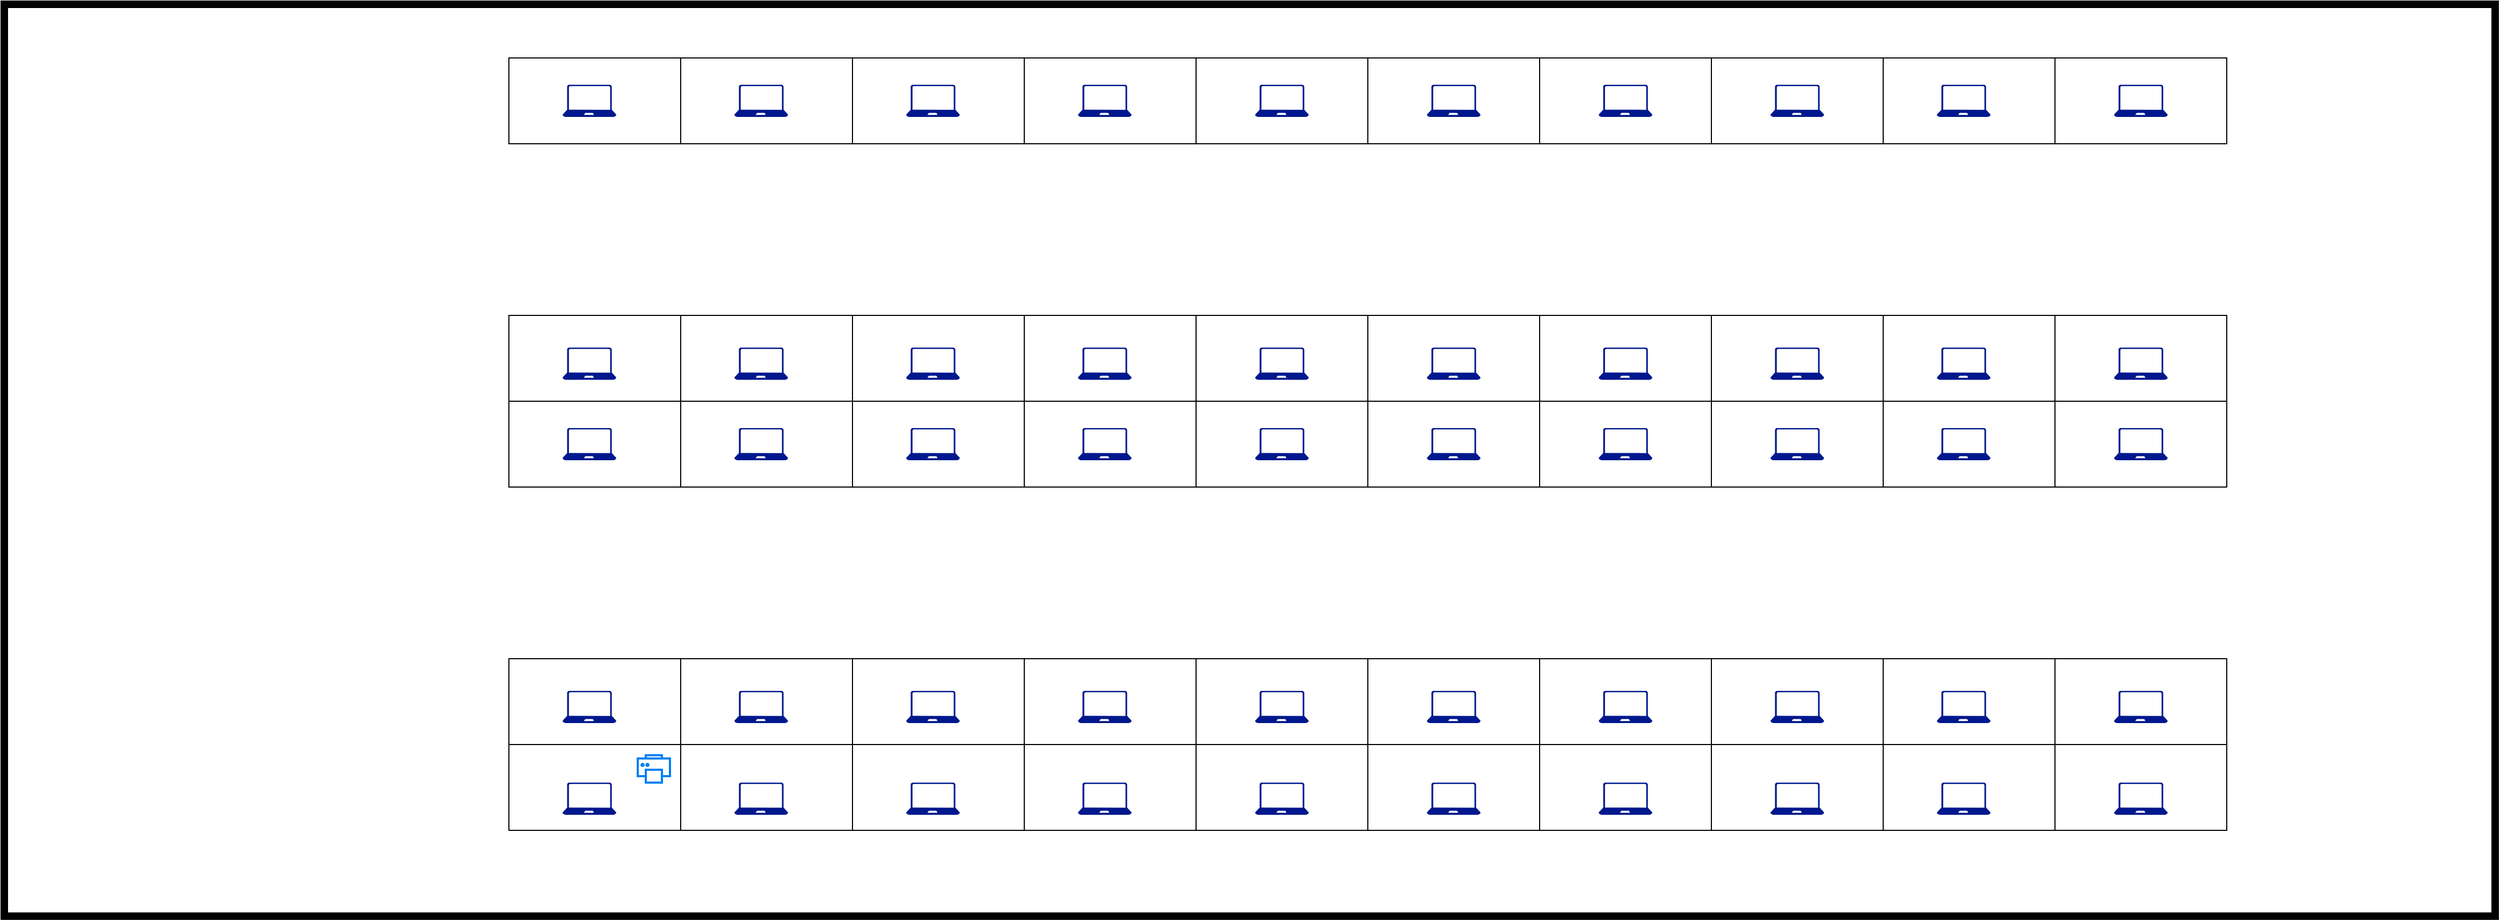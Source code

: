 <mxfile version="27.1.6">
  <diagram name="Page-1" id="38b20595-45e3-9b7f-d5ca-b57f44c5b66d">
    <mxGraphModel dx="1652" dy="1070" grid="1" gridSize="10" guides="1" tooltips="1" connect="1" arrows="1" fold="1" page="1" pageScale="1" pageWidth="1100" pageHeight="850" background="none" math="0" shadow="0">
      <root>
        <mxCell id="0" />
        <mxCell id="1" parent="0" />
        <mxCell id="T482StG7bbjqb7tH5dsQ-1" value="" style="rounded=0;whiteSpace=wrap;html=1;fillColor=none;strokeWidth=7;" vertex="1" parent="1">
          <mxGeometry x="330" y="430" width="2320" height="850" as="geometry" />
        </mxCell>
        <mxCell id="T482StG7bbjqb7tH5dsQ-2" value="" style="rounded=0;whiteSpace=wrap;html=1;" vertex="1" parent="1">
          <mxGeometry x="800" y="1120" width="160" height="80" as="geometry" />
        </mxCell>
        <mxCell id="T482StG7bbjqb7tH5dsQ-3" value="" style="rounded=0;whiteSpace=wrap;html=1;" vertex="1" parent="1">
          <mxGeometry x="960" y="1120" width="160" height="80" as="geometry" />
        </mxCell>
        <mxCell id="T482StG7bbjqb7tH5dsQ-4" value="" style="rounded=0;whiteSpace=wrap;html=1;" vertex="1" parent="1">
          <mxGeometry x="1120" y="1120" width="160" height="80" as="geometry" />
        </mxCell>
        <mxCell id="T482StG7bbjqb7tH5dsQ-5" value="" style="rounded=0;whiteSpace=wrap;html=1;" vertex="1" parent="1">
          <mxGeometry x="1280" y="1120" width="160" height="80" as="geometry" />
        </mxCell>
        <mxCell id="T482StG7bbjqb7tH5dsQ-6" value="" style="rounded=0;whiteSpace=wrap;html=1;" vertex="1" parent="1">
          <mxGeometry x="1440" y="1120" width="160" height="80" as="geometry" />
        </mxCell>
        <mxCell id="T482StG7bbjqb7tH5dsQ-7" value="" style="rounded=0;whiteSpace=wrap;html=1;" vertex="1" parent="1">
          <mxGeometry x="1600" y="1120" width="160" height="80" as="geometry" />
        </mxCell>
        <mxCell id="T482StG7bbjqb7tH5dsQ-8" value="" style="rounded=0;whiteSpace=wrap;html=1;" vertex="1" parent="1">
          <mxGeometry x="1760" y="1120" width="160" height="80" as="geometry" />
        </mxCell>
        <mxCell id="T482StG7bbjqb7tH5dsQ-9" value="" style="rounded=0;whiteSpace=wrap;html=1;" vertex="1" parent="1">
          <mxGeometry x="1920" y="1120" width="160" height="80" as="geometry" />
        </mxCell>
        <mxCell id="T482StG7bbjqb7tH5dsQ-10" value="" style="rounded=0;whiteSpace=wrap;html=1;" vertex="1" parent="1">
          <mxGeometry x="2080" y="1120" width="160" height="80" as="geometry" />
        </mxCell>
        <mxCell id="T482StG7bbjqb7tH5dsQ-11" value="" style="rounded=0;whiteSpace=wrap;html=1;" vertex="1" parent="1">
          <mxGeometry x="2240" y="1120" width="160" height="80" as="geometry" />
        </mxCell>
        <mxCell id="T482StG7bbjqb7tH5dsQ-12" value="" style="rounded=0;whiteSpace=wrap;html=1;" vertex="1" parent="1">
          <mxGeometry x="800" y="1040" width="160" height="80" as="geometry" />
        </mxCell>
        <mxCell id="T482StG7bbjqb7tH5dsQ-13" value="" style="rounded=0;whiteSpace=wrap;html=1;" vertex="1" parent="1">
          <mxGeometry x="960" y="1040" width="160" height="80" as="geometry" />
        </mxCell>
        <mxCell id="T482StG7bbjqb7tH5dsQ-14" value="" style="rounded=0;whiteSpace=wrap;html=1;" vertex="1" parent="1">
          <mxGeometry x="1120" y="1040" width="160" height="80" as="geometry" />
        </mxCell>
        <mxCell id="T482StG7bbjqb7tH5dsQ-15" value="" style="rounded=0;whiteSpace=wrap;html=1;" vertex="1" parent="1">
          <mxGeometry x="1280" y="1040" width="160" height="80" as="geometry" />
        </mxCell>
        <mxCell id="T482StG7bbjqb7tH5dsQ-16" value="" style="rounded=0;whiteSpace=wrap;html=1;" vertex="1" parent="1">
          <mxGeometry x="1440" y="1040" width="160" height="80" as="geometry" />
        </mxCell>
        <mxCell id="T482StG7bbjqb7tH5dsQ-17" value="" style="rounded=0;whiteSpace=wrap;html=1;" vertex="1" parent="1">
          <mxGeometry x="1600" y="1040" width="160" height="80" as="geometry" />
        </mxCell>
        <mxCell id="T482StG7bbjqb7tH5dsQ-18" value="" style="rounded=0;whiteSpace=wrap;html=1;" vertex="1" parent="1">
          <mxGeometry x="1760" y="1040" width="160" height="80" as="geometry" />
        </mxCell>
        <mxCell id="T482StG7bbjqb7tH5dsQ-19" value="" style="rounded=0;whiteSpace=wrap;html=1;" vertex="1" parent="1">
          <mxGeometry x="1920" y="1040" width="160" height="80" as="geometry" />
        </mxCell>
        <mxCell id="T482StG7bbjqb7tH5dsQ-20" value="" style="rounded=0;whiteSpace=wrap;html=1;" vertex="1" parent="1">
          <mxGeometry x="2080" y="1040" width="160" height="80" as="geometry" />
        </mxCell>
        <mxCell id="T482StG7bbjqb7tH5dsQ-21" value="" style="rounded=0;whiteSpace=wrap;html=1;" vertex="1" parent="1">
          <mxGeometry x="2240" y="1040" width="160" height="80" as="geometry" />
        </mxCell>
        <mxCell id="T482StG7bbjqb7tH5dsQ-22" value="" style="rounded=0;whiteSpace=wrap;html=1;" vertex="1" parent="1">
          <mxGeometry x="800" y="800" width="160" height="80" as="geometry" />
        </mxCell>
        <mxCell id="T482StG7bbjqb7tH5dsQ-23" value="" style="rounded=0;whiteSpace=wrap;html=1;" vertex="1" parent="1">
          <mxGeometry x="960" y="800" width="160" height="80" as="geometry" />
        </mxCell>
        <mxCell id="T482StG7bbjqb7tH5dsQ-24" value="" style="rounded=0;whiteSpace=wrap;html=1;" vertex="1" parent="1">
          <mxGeometry x="1120" y="800" width="160" height="80" as="geometry" />
        </mxCell>
        <mxCell id="T482StG7bbjqb7tH5dsQ-25" value="" style="rounded=0;whiteSpace=wrap;html=1;" vertex="1" parent="1">
          <mxGeometry x="1280" y="800" width="160" height="80" as="geometry" />
        </mxCell>
        <mxCell id="T482StG7bbjqb7tH5dsQ-26" value="" style="rounded=0;whiteSpace=wrap;html=1;" vertex="1" parent="1">
          <mxGeometry x="1440" y="800" width="160" height="80" as="geometry" />
        </mxCell>
        <mxCell id="T482StG7bbjqb7tH5dsQ-27" value="" style="rounded=0;whiteSpace=wrap;html=1;" vertex="1" parent="1">
          <mxGeometry x="1600" y="800" width="160" height="80" as="geometry" />
        </mxCell>
        <mxCell id="T482StG7bbjqb7tH5dsQ-28" value="" style="rounded=0;whiteSpace=wrap;html=1;" vertex="1" parent="1">
          <mxGeometry x="1760" y="800" width="160" height="80" as="geometry" />
        </mxCell>
        <mxCell id="T482StG7bbjqb7tH5dsQ-29" value="" style="rounded=0;whiteSpace=wrap;html=1;" vertex="1" parent="1">
          <mxGeometry x="1920" y="800" width="160" height="80" as="geometry" />
        </mxCell>
        <mxCell id="T482StG7bbjqb7tH5dsQ-30" value="" style="rounded=0;whiteSpace=wrap;html=1;" vertex="1" parent="1">
          <mxGeometry x="2080" y="800" width="160" height="80" as="geometry" />
        </mxCell>
        <mxCell id="T482StG7bbjqb7tH5dsQ-31" value="" style="rounded=0;whiteSpace=wrap;html=1;" vertex="1" parent="1">
          <mxGeometry x="2240" y="800" width="160" height="80" as="geometry" />
        </mxCell>
        <mxCell id="T482StG7bbjqb7tH5dsQ-32" value="" style="rounded=0;whiteSpace=wrap;html=1;" vertex="1" parent="1">
          <mxGeometry x="800" y="720" width="160" height="80" as="geometry" />
        </mxCell>
        <mxCell id="T482StG7bbjqb7tH5dsQ-33" value="" style="rounded=0;whiteSpace=wrap;html=1;" vertex="1" parent="1">
          <mxGeometry x="960" y="720" width="160" height="80" as="geometry" />
        </mxCell>
        <mxCell id="T482StG7bbjqb7tH5dsQ-34" value="" style="rounded=0;whiteSpace=wrap;html=1;" vertex="1" parent="1">
          <mxGeometry x="1120" y="720" width="160" height="80" as="geometry" />
        </mxCell>
        <mxCell id="T482StG7bbjqb7tH5dsQ-35" value="" style="rounded=0;whiteSpace=wrap;html=1;" vertex="1" parent="1">
          <mxGeometry x="1280" y="720" width="160" height="80" as="geometry" />
        </mxCell>
        <mxCell id="T482StG7bbjqb7tH5dsQ-36" value="" style="rounded=0;whiteSpace=wrap;html=1;" vertex="1" parent="1">
          <mxGeometry x="1440" y="720" width="160" height="80" as="geometry" />
        </mxCell>
        <mxCell id="T482StG7bbjqb7tH5dsQ-37" value="" style="rounded=0;whiteSpace=wrap;html=1;" vertex="1" parent="1">
          <mxGeometry x="1600" y="720" width="160" height="80" as="geometry" />
        </mxCell>
        <mxCell id="T482StG7bbjqb7tH5dsQ-38" value="" style="rounded=0;whiteSpace=wrap;html=1;" vertex="1" parent="1">
          <mxGeometry x="1760" y="720" width="160" height="80" as="geometry" />
        </mxCell>
        <mxCell id="T482StG7bbjqb7tH5dsQ-39" value="" style="rounded=0;whiteSpace=wrap;html=1;" vertex="1" parent="1">
          <mxGeometry x="1920" y="720" width="160" height="80" as="geometry" />
        </mxCell>
        <mxCell id="T482StG7bbjqb7tH5dsQ-40" value="" style="rounded=0;whiteSpace=wrap;html=1;" vertex="1" parent="1">
          <mxGeometry x="2080" y="720" width="160" height="80" as="geometry" />
        </mxCell>
        <mxCell id="T482StG7bbjqb7tH5dsQ-41" value="" style="rounded=0;whiteSpace=wrap;html=1;" vertex="1" parent="1">
          <mxGeometry x="2240" y="720" width="160" height="80" as="geometry" />
        </mxCell>
        <mxCell id="T482StG7bbjqb7tH5dsQ-42" value="" style="rounded=0;whiteSpace=wrap;html=1;" vertex="1" parent="1">
          <mxGeometry x="800" y="480" width="160" height="80" as="geometry" />
        </mxCell>
        <mxCell id="T482StG7bbjqb7tH5dsQ-43" value="" style="rounded=0;whiteSpace=wrap;html=1;" vertex="1" parent="1">
          <mxGeometry x="960" y="480" width="160" height="80" as="geometry" />
        </mxCell>
        <mxCell id="T482StG7bbjqb7tH5dsQ-44" value="" style="rounded=0;whiteSpace=wrap;html=1;" vertex="1" parent="1">
          <mxGeometry x="1120" y="480" width="160" height="80" as="geometry" />
        </mxCell>
        <mxCell id="T482StG7bbjqb7tH5dsQ-45" value="" style="rounded=0;whiteSpace=wrap;html=1;" vertex="1" parent="1">
          <mxGeometry x="1280" y="480" width="160" height="80" as="geometry" />
        </mxCell>
        <mxCell id="T482StG7bbjqb7tH5dsQ-46" value="" style="rounded=0;whiteSpace=wrap;html=1;" vertex="1" parent="1">
          <mxGeometry x="1440" y="480" width="160" height="80" as="geometry" />
        </mxCell>
        <mxCell id="T482StG7bbjqb7tH5dsQ-47" value="" style="rounded=0;whiteSpace=wrap;html=1;" vertex="1" parent="1">
          <mxGeometry x="1600" y="480" width="160" height="80" as="geometry" />
        </mxCell>
        <mxCell id="T482StG7bbjqb7tH5dsQ-48" value="" style="rounded=0;whiteSpace=wrap;html=1;" vertex="1" parent="1">
          <mxGeometry x="1760" y="480" width="160" height="80" as="geometry" />
        </mxCell>
        <mxCell id="T482StG7bbjqb7tH5dsQ-49" value="" style="rounded=0;whiteSpace=wrap;html=1;" vertex="1" parent="1">
          <mxGeometry x="1920" y="480" width="160" height="80" as="geometry" />
        </mxCell>
        <mxCell id="T482StG7bbjqb7tH5dsQ-50" value="" style="rounded=0;whiteSpace=wrap;html=1;" vertex="1" parent="1">
          <mxGeometry x="2080" y="480" width="160" height="80" as="geometry" />
        </mxCell>
        <mxCell id="T482StG7bbjqb7tH5dsQ-51" value="" style="rounded=0;whiteSpace=wrap;html=1;" vertex="1" parent="1">
          <mxGeometry x="2240" y="480" width="160" height="80" as="geometry" />
        </mxCell>
        <mxCell id="T482StG7bbjqb7tH5dsQ-52" value="" style="html=1;verticalLabelPosition=bottom;align=center;labelBackgroundColor=#ffffff;verticalAlign=top;strokeWidth=2;strokeColor=#0080F0;shadow=0;dashed=0;shape=mxgraph.ios7.icons.printer;" vertex="1" parent="1">
          <mxGeometry x="920" y="1130" width="30" height="25.5" as="geometry" />
        </mxCell>
        <mxCell id="T482StG7bbjqb7tH5dsQ-53" value="" style="sketch=0;aspect=fixed;pointerEvents=1;shadow=0;dashed=0;html=1;strokeColor=none;labelPosition=center;verticalLabelPosition=bottom;verticalAlign=top;align=center;fillColor=#00188D;shape=mxgraph.azure.laptop" vertex="1" parent="1">
          <mxGeometry x="850" y="1155.5" width="50" height="30" as="geometry" />
        </mxCell>
        <mxCell id="T482StG7bbjqb7tH5dsQ-54" value="" style="sketch=0;aspect=fixed;pointerEvents=1;shadow=0;dashed=0;html=1;strokeColor=none;labelPosition=center;verticalLabelPosition=bottom;verticalAlign=top;align=center;fillColor=#00188D;shape=mxgraph.azure.laptop" vertex="1" parent="1">
          <mxGeometry x="1010" y="1155.5" width="50" height="30" as="geometry" />
        </mxCell>
        <mxCell id="T482StG7bbjqb7tH5dsQ-55" value="" style="sketch=0;aspect=fixed;pointerEvents=1;shadow=0;dashed=0;html=1;strokeColor=none;labelPosition=center;verticalLabelPosition=bottom;verticalAlign=top;align=center;fillColor=#00188D;shape=mxgraph.azure.laptop" vertex="1" parent="1">
          <mxGeometry x="1170" y="1155.5" width="50" height="30" as="geometry" />
        </mxCell>
        <mxCell id="T482StG7bbjqb7tH5dsQ-56" value="" style="sketch=0;aspect=fixed;pointerEvents=1;shadow=0;dashed=0;html=1;strokeColor=none;labelPosition=center;verticalLabelPosition=bottom;verticalAlign=top;align=center;fillColor=#00188D;shape=mxgraph.azure.laptop" vertex="1" parent="1">
          <mxGeometry x="1330" y="1155.5" width="50" height="30" as="geometry" />
        </mxCell>
        <mxCell id="T482StG7bbjqb7tH5dsQ-57" value="" style="sketch=0;aspect=fixed;pointerEvents=1;shadow=0;dashed=0;html=1;strokeColor=none;labelPosition=center;verticalLabelPosition=bottom;verticalAlign=top;align=center;fillColor=#00188D;shape=mxgraph.azure.laptop" vertex="1" parent="1">
          <mxGeometry x="1495" y="1155.5" width="50" height="30" as="geometry" />
        </mxCell>
        <mxCell id="T482StG7bbjqb7tH5dsQ-58" value="" style="sketch=0;aspect=fixed;pointerEvents=1;shadow=0;dashed=0;html=1;strokeColor=none;labelPosition=center;verticalLabelPosition=bottom;verticalAlign=top;align=center;fillColor=#00188D;shape=mxgraph.azure.laptop" vertex="1" parent="1">
          <mxGeometry x="1655" y="1155.5" width="50" height="30" as="geometry" />
        </mxCell>
        <mxCell id="T482StG7bbjqb7tH5dsQ-59" value="" style="sketch=0;aspect=fixed;pointerEvents=1;shadow=0;dashed=0;html=1;strokeColor=none;labelPosition=center;verticalLabelPosition=bottom;verticalAlign=top;align=center;fillColor=#00188D;shape=mxgraph.azure.laptop" vertex="1" parent="1">
          <mxGeometry x="1815" y="1155.5" width="50" height="30" as="geometry" />
        </mxCell>
        <mxCell id="T482StG7bbjqb7tH5dsQ-60" value="" style="sketch=0;aspect=fixed;pointerEvents=1;shadow=0;dashed=0;html=1;strokeColor=none;labelPosition=center;verticalLabelPosition=bottom;verticalAlign=top;align=center;fillColor=#00188D;shape=mxgraph.azure.laptop" vertex="1" parent="1">
          <mxGeometry x="1975" y="1155.5" width="50" height="30" as="geometry" />
        </mxCell>
        <mxCell id="T482StG7bbjqb7tH5dsQ-61" value="" style="sketch=0;aspect=fixed;pointerEvents=1;shadow=0;dashed=0;html=1;strokeColor=none;labelPosition=center;verticalLabelPosition=bottom;verticalAlign=top;align=center;fillColor=#00188D;shape=mxgraph.azure.laptop" vertex="1" parent="1">
          <mxGeometry x="2130" y="1155.5" width="50" height="30" as="geometry" />
        </mxCell>
        <mxCell id="T482StG7bbjqb7tH5dsQ-62" value="" style="sketch=0;aspect=fixed;pointerEvents=1;shadow=0;dashed=0;html=1;strokeColor=none;labelPosition=center;verticalLabelPosition=bottom;verticalAlign=top;align=center;fillColor=#00188D;shape=mxgraph.azure.laptop" vertex="1" parent="1">
          <mxGeometry x="2295" y="1155.5" width="50" height="30" as="geometry" />
        </mxCell>
        <mxCell id="T482StG7bbjqb7tH5dsQ-63" value="" style="sketch=0;aspect=fixed;pointerEvents=1;shadow=0;dashed=0;html=1;strokeColor=none;labelPosition=center;verticalLabelPosition=bottom;verticalAlign=top;align=center;fillColor=#00188D;shape=mxgraph.azure.laptop" vertex="1" parent="1">
          <mxGeometry x="850" y="1070" width="50" height="30" as="geometry" />
        </mxCell>
        <mxCell id="T482StG7bbjqb7tH5dsQ-64" value="" style="sketch=0;aspect=fixed;pointerEvents=1;shadow=0;dashed=0;html=1;strokeColor=none;labelPosition=center;verticalLabelPosition=bottom;verticalAlign=top;align=center;fillColor=#00188D;shape=mxgraph.azure.laptop" vertex="1" parent="1">
          <mxGeometry x="1010" y="1070" width="50" height="30" as="geometry" />
        </mxCell>
        <mxCell id="T482StG7bbjqb7tH5dsQ-65" value="" style="sketch=0;aspect=fixed;pointerEvents=1;shadow=0;dashed=0;html=1;strokeColor=none;labelPosition=center;verticalLabelPosition=bottom;verticalAlign=top;align=center;fillColor=#00188D;shape=mxgraph.azure.laptop" vertex="1" parent="1">
          <mxGeometry x="1170" y="1070" width="50" height="30" as="geometry" />
        </mxCell>
        <mxCell id="T482StG7bbjqb7tH5dsQ-66" value="" style="sketch=0;aspect=fixed;pointerEvents=1;shadow=0;dashed=0;html=1;strokeColor=none;labelPosition=center;verticalLabelPosition=bottom;verticalAlign=top;align=center;fillColor=#00188D;shape=mxgraph.azure.laptop" vertex="1" parent="1">
          <mxGeometry x="1330" y="1070" width="50" height="30" as="geometry" />
        </mxCell>
        <mxCell id="T482StG7bbjqb7tH5dsQ-67" value="" style="sketch=0;aspect=fixed;pointerEvents=1;shadow=0;dashed=0;html=1;strokeColor=none;labelPosition=center;verticalLabelPosition=bottom;verticalAlign=top;align=center;fillColor=#00188D;shape=mxgraph.azure.laptop" vertex="1" parent="1">
          <mxGeometry x="1495" y="1070" width="50" height="30" as="geometry" />
        </mxCell>
        <mxCell id="T482StG7bbjqb7tH5dsQ-68" value="" style="sketch=0;aspect=fixed;pointerEvents=1;shadow=0;dashed=0;html=1;strokeColor=none;labelPosition=center;verticalLabelPosition=bottom;verticalAlign=top;align=center;fillColor=#00188D;shape=mxgraph.azure.laptop" vertex="1" parent="1">
          <mxGeometry x="1655" y="1070" width="50" height="30" as="geometry" />
        </mxCell>
        <mxCell id="T482StG7bbjqb7tH5dsQ-69" value="" style="sketch=0;aspect=fixed;pointerEvents=1;shadow=0;dashed=0;html=1;strokeColor=none;labelPosition=center;verticalLabelPosition=bottom;verticalAlign=top;align=center;fillColor=#00188D;shape=mxgraph.azure.laptop" vertex="1" parent="1">
          <mxGeometry x="1815" y="1070" width="50" height="30" as="geometry" />
        </mxCell>
        <mxCell id="T482StG7bbjqb7tH5dsQ-70" value="" style="sketch=0;aspect=fixed;pointerEvents=1;shadow=0;dashed=0;html=1;strokeColor=none;labelPosition=center;verticalLabelPosition=bottom;verticalAlign=top;align=center;fillColor=#00188D;shape=mxgraph.azure.laptop" vertex="1" parent="1">
          <mxGeometry x="1975" y="1070" width="50" height="30" as="geometry" />
        </mxCell>
        <mxCell id="T482StG7bbjqb7tH5dsQ-71" value="" style="sketch=0;aspect=fixed;pointerEvents=1;shadow=0;dashed=0;html=1;strokeColor=none;labelPosition=center;verticalLabelPosition=bottom;verticalAlign=top;align=center;fillColor=#00188D;shape=mxgraph.azure.laptop" vertex="1" parent="1">
          <mxGeometry x="2130" y="1070" width="50" height="30" as="geometry" />
        </mxCell>
        <mxCell id="T482StG7bbjqb7tH5dsQ-72" value="" style="sketch=0;aspect=fixed;pointerEvents=1;shadow=0;dashed=0;html=1;strokeColor=none;labelPosition=center;verticalLabelPosition=bottom;verticalAlign=top;align=center;fillColor=#00188D;shape=mxgraph.azure.laptop" vertex="1" parent="1">
          <mxGeometry x="2295" y="1070" width="50" height="30" as="geometry" />
        </mxCell>
        <mxCell id="T482StG7bbjqb7tH5dsQ-73" value="" style="sketch=0;aspect=fixed;pointerEvents=1;shadow=0;dashed=0;html=1;strokeColor=none;labelPosition=center;verticalLabelPosition=bottom;verticalAlign=top;align=center;fillColor=#00188D;shape=mxgraph.azure.laptop" vertex="1" parent="1">
          <mxGeometry x="850" y="825" width="50" height="30" as="geometry" />
        </mxCell>
        <mxCell id="T482StG7bbjqb7tH5dsQ-74" value="" style="sketch=0;aspect=fixed;pointerEvents=1;shadow=0;dashed=0;html=1;strokeColor=none;labelPosition=center;verticalLabelPosition=bottom;verticalAlign=top;align=center;fillColor=#00188D;shape=mxgraph.azure.laptop" vertex="1" parent="1">
          <mxGeometry x="1010" y="825" width="50" height="30" as="geometry" />
        </mxCell>
        <mxCell id="T482StG7bbjqb7tH5dsQ-75" value="" style="sketch=0;aspect=fixed;pointerEvents=1;shadow=0;dashed=0;html=1;strokeColor=none;labelPosition=center;verticalLabelPosition=bottom;verticalAlign=top;align=center;fillColor=#00188D;shape=mxgraph.azure.laptop" vertex="1" parent="1">
          <mxGeometry x="1170" y="825" width="50" height="30" as="geometry" />
        </mxCell>
        <mxCell id="T482StG7bbjqb7tH5dsQ-76" value="" style="sketch=0;aspect=fixed;pointerEvents=1;shadow=0;dashed=0;html=1;strokeColor=none;labelPosition=center;verticalLabelPosition=bottom;verticalAlign=top;align=center;fillColor=#00188D;shape=mxgraph.azure.laptop" vertex="1" parent="1">
          <mxGeometry x="1330" y="825" width="50" height="30" as="geometry" />
        </mxCell>
        <mxCell id="T482StG7bbjqb7tH5dsQ-77" value="" style="sketch=0;aspect=fixed;pointerEvents=1;shadow=0;dashed=0;html=1;strokeColor=none;labelPosition=center;verticalLabelPosition=bottom;verticalAlign=top;align=center;fillColor=#00188D;shape=mxgraph.azure.laptop" vertex="1" parent="1">
          <mxGeometry x="1495" y="825" width="50" height="30" as="geometry" />
        </mxCell>
        <mxCell id="T482StG7bbjqb7tH5dsQ-78" value="" style="sketch=0;aspect=fixed;pointerEvents=1;shadow=0;dashed=0;html=1;strokeColor=none;labelPosition=center;verticalLabelPosition=bottom;verticalAlign=top;align=center;fillColor=#00188D;shape=mxgraph.azure.laptop" vertex="1" parent="1">
          <mxGeometry x="1655" y="825" width="50" height="30" as="geometry" />
        </mxCell>
        <mxCell id="T482StG7bbjqb7tH5dsQ-79" value="" style="sketch=0;aspect=fixed;pointerEvents=1;shadow=0;dashed=0;html=1;strokeColor=none;labelPosition=center;verticalLabelPosition=bottom;verticalAlign=top;align=center;fillColor=#00188D;shape=mxgraph.azure.laptop" vertex="1" parent="1">
          <mxGeometry x="1815" y="825" width="50" height="30" as="geometry" />
        </mxCell>
        <mxCell id="T482StG7bbjqb7tH5dsQ-80" value="" style="sketch=0;aspect=fixed;pointerEvents=1;shadow=0;dashed=0;html=1;strokeColor=none;labelPosition=center;verticalLabelPosition=bottom;verticalAlign=top;align=center;fillColor=#00188D;shape=mxgraph.azure.laptop" vertex="1" parent="1">
          <mxGeometry x="1975" y="825" width="50" height="30" as="geometry" />
        </mxCell>
        <mxCell id="T482StG7bbjqb7tH5dsQ-81" value="" style="sketch=0;aspect=fixed;pointerEvents=1;shadow=0;dashed=0;html=1;strokeColor=none;labelPosition=center;verticalLabelPosition=bottom;verticalAlign=top;align=center;fillColor=#00188D;shape=mxgraph.azure.laptop" vertex="1" parent="1">
          <mxGeometry x="2130" y="825" width="50" height="30" as="geometry" />
        </mxCell>
        <mxCell id="T482StG7bbjqb7tH5dsQ-82" value="" style="sketch=0;aspect=fixed;pointerEvents=1;shadow=0;dashed=0;html=1;strokeColor=none;labelPosition=center;verticalLabelPosition=bottom;verticalAlign=top;align=center;fillColor=#00188D;shape=mxgraph.azure.laptop" vertex="1" parent="1">
          <mxGeometry x="2295" y="825" width="50" height="30" as="geometry" />
        </mxCell>
        <mxCell id="T482StG7bbjqb7tH5dsQ-83" value="" style="sketch=0;aspect=fixed;pointerEvents=1;shadow=0;dashed=0;html=1;strokeColor=none;labelPosition=center;verticalLabelPosition=bottom;verticalAlign=top;align=center;fillColor=#00188D;shape=mxgraph.azure.laptop" vertex="1" parent="1">
          <mxGeometry x="850" y="750" width="50" height="30" as="geometry" />
        </mxCell>
        <mxCell id="T482StG7bbjqb7tH5dsQ-84" value="" style="sketch=0;aspect=fixed;pointerEvents=1;shadow=0;dashed=0;html=1;strokeColor=none;labelPosition=center;verticalLabelPosition=bottom;verticalAlign=top;align=center;fillColor=#00188D;shape=mxgraph.azure.laptop" vertex="1" parent="1">
          <mxGeometry x="1010" y="750" width="50" height="30" as="geometry" />
        </mxCell>
        <mxCell id="T482StG7bbjqb7tH5dsQ-85" value="" style="sketch=0;aspect=fixed;pointerEvents=1;shadow=0;dashed=0;html=1;strokeColor=none;labelPosition=center;verticalLabelPosition=bottom;verticalAlign=top;align=center;fillColor=#00188D;shape=mxgraph.azure.laptop" vertex="1" parent="1">
          <mxGeometry x="1170" y="750" width="50" height="30" as="geometry" />
        </mxCell>
        <mxCell id="T482StG7bbjqb7tH5dsQ-86" value="" style="sketch=0;aspect=fixed;pointerEvents=1;shadow=0;dashed=0;html=1;strokeColor=none;labelPosition=center;verticalLabelPosition=bottom;verticalAlign=top;align=center;fillColor=#00188D;shape=mxgraph.azure.laptop" vertex="1" parent="1">
          <mxGeometry x="1330" y="750" width="50" height="30" as="geometry" />
        </mxCell>
        <mxCell id="T482StG7bbjqb7tH5dsQ-87" value="" style="sketch=0;aspect=fixed;pointerEvents=1;shadow=0;dashed=0;html=1;strokeColor=none;labelPosition=center;verticalLabelPosition=bottom;verticalAlign=top;align=center;fillColor=#00188D;shape=mxgraph.azure.laptop" vertex="1" parent="1">
          <mxGeometry x="1495" y="750" width="50" height="30" as="geometry" />
        </mxCell>
        <mxCell id="T482StG7bbjqb7tH5dsQ-88" value="" style="sketch=0;aspect=fixed;pointerEvents=1;shadow=0;dashed=0;html=1;strokeColor=none;labelPosition=center;verticalLabelPosition=bottom;verticalAlign=top;align=center;fillColor=#00188D;shape=mxgraph.azure.laptop" vertex="1" parent="1">
          <mxGeometry x="1655" y="750" width="50" height="30" as="geometry" />
        </mxCell>
        <mxCell id="T482StG7bbjqb7tH5dsQ-89" value="" style="sketch=0;aspect=fixed;pointerEvents=1;shadow=0;dashed=0;html=1;strokeColor=none;labelPosition=center;verticalLabelPosition=bottom;verticalAlign=top;align=center;fillColor=#00188D;shape=mxgraph.azure.laptop" vertex="1" parent="1">
          <mxGeometry x="1815" y="750" width="50" height="30" as="geometry" />
        </mxCell>
        <mxCell id="T482StG7bbjqb7tH5dsQ-90" value="" style="sketch=0;aspect=fixed;pointerEvents=1;shadow=0;dashed=0;html=1;strokeColor=none;labelPosition=center;verticalLabelPosition=bottom;verticalAlign=top;align=center;fillColor=#00188D;shape=mxgraph.azure.laptop" vertex="1" parent="1">
          <mxGeometry x="1975" y="750" width="50" height="30" as="geometry" />
        </mxCell>
        <mxCell id="T482StG7bbjqb7tH5dsQ-91" value="" style="sketch=0;aspect=fixed;pointerEvents=1;shadow=0;dashed=0;html=1;strokeColor=none;labelPosition=center;verticalLabelPosition=bottom;verticalAlign=top;align=center;fillColor=#00188D;shape=mxgraph.azure.laptop" vertex="1" parent="1">
          <mxGeometry x="2130" y="750" width="50" height="30" as="geometry" />
        </mxCell>
        <mxCell id="T482StG7bbjqb7tH5dsQ-92" value="" style="sketch=0;aspect=fixed;pointerEvents=1;shadow=0;dashed=0;html=1;strokeColor=none;labelPosition=center;verticalLabelPosition=bottom;verticalAlign=top;align=center;fillColor=#00188D;shape=mxgraph.azure.laptop" vertex="1" parent="1">
          <mxGeometry x="2295" y="750" width="50" height="30" as="geometry" />
        </mxCell>
        <mxCell id="T482StG7bbjqb7tH5dsQ-103" value="" style="sketch=0;aspect=fixed;pointerEvents=1;shadow=0;dashed=0;html=1;strokeColor=none;labelPosition=center;verticalLabelPosition=bottom;verticalAlign=top;align=center;fillColor=#00188D;shape=mxgraph.azure.laptop" vertex="1" parent="1">
          <mxGeometry x="850" y="505" width="50" height="30" as="geometry" />
        </mxCell>
        <mxCell id="T482StG7bbjqb7tH5dsQ-104" value="" style="sketch=0;aspect=fixed;pointerEvents=1;shadow=0;dashed=0;html=1;strokeColor=none;labelPosition=center;verticalLabelPosition=bottom;verticalAlign=top;align=center;fillColor=#00188D;shape=mxgraph.azure.laptop" vertex="1" parent="1">
          <mxGeometry x="1010" y="505" width="50" height="30" as="geometry" />
        </mxCell>
        <mxCell id="T482StG7bbjqb7tH5dsQ-105" value="" style="sketch=0;aspect=fixed;pointerEvents=1;shadow=0;dashed=0;html=1;strokeColor=none;labelPosition=center;verticalLabelPosition=bottom;verticalAlign=top;align=center;fillColor=#00188D;shape=mxgraph.azure.laptop" vertex="1" parent="1">
          <mxGeometry x="1170" y="505" width="50" height="30" as="geometry" />
        </mxCell>
        <mxCell id="T482StG7bbjqb7tH5dsQ-106" value="" style="sketch=0;aspect=fixed;pointerEvents=1;shadow=0;dashed=0;html=1;strokeColor=none;labelPosition=center;verticalLabelPosition=bottom;verticalAlign=top;align=center;fillColor=#00188D;shape=mxgraph.azure.laptop" vertex="1" parent="1">
          <mxGeometry x="1330" y="505" width="50" height="30" as="geometry" />
        </mxCell>
        <mxCell id="T482StG7bbjqb7tH5dsQ-107" value="" style="sketch=0;aspect=fixed;pointerEvents=1;shadow=0;dashed=0;html=1;strokeColor=none;labelPosition=center;verticalLabelPosition=bottom;verticalAlign=top;align=center;fillColor=#00188D;shape=mxgraph.azure.laptop" vertex="1" parent="1">
          <mxGeometry x="1495" y="505" width="50" height="30" as="geometry" />
        </mxCell>
        <mxCell id="T482StG7bbjqb7tH5dsQ-108" value="" style="sketch=0;aspect=fixed;pointerEvents=1;shadow=0;dashed=0;html=1;strokeColor=none;labelPosition=center;verticalLabelPosition=bottom;verticalAlign=top;align=center;fillColor=#00188D;shape=mxgraph.azure.laptop" vertex="1" parent="1">
          <mxGeometry x="1655" y="505" width="50" height="30" as="geometry" />
        </mxCell>
        <mxCell id="T482StG7bbjqb7tH5dsQ-109" value="" style="sketch=0;aspect=fixed;pointerEvents=1;shadow=0;dashed=0;html=1;strokeColor=none;labelPosition=center;verticalLabelPosition=bottom;verticalAlign=top;align=center;fillColor=#00188D;shape=mxgraph.azure.laptop" vertex="1" parent="1">
          <mxGeometry x="1815" y="505" width="50" height="30" as="geometry" />
        </mxCell>
        <mxCell id="T482StG7bbjqb7tH5dsQ-110" value="" style="sketch=0;aspect=fixed;pointerEvents=1;shadow=0;dashed=0;html=1;strokeColor=none;labelPosition=center;verticalLabelPosition=bottom;verticalAlign=top;align=center;fillColor=#00188D;shape=mxgraph.azure.laptop" vertex="1" parent="1">
          <mxGeometry x="1975" y="505" width="50" height="30" as="geometry" />
        </mxCell>
        <mxCell id="T482StG7bbjqb7tH5dsQ-111" value="" style="sketch=0;aspect=fixed;pointerEvents=1;shadow=0;dashed=0;html=1;strokeColor=none;labelPosition=center;verticalLabelPosition=bottom;verticalAlign=top;align=center;fillColor=#00188D;shape=mxgraph.azure.laptop" vertex="1" parent="1">
          <mxGeometry x="2130" y="505" width="50" height="30" as="geometry" />
        </mxCell>
        <mxCell id="T482StG7bbjqb7tH5dsQ-112" value="" style="sketch=0;aspect=fixed;pointerEvents=1;shadow=0;dashed=0;html=1;strokeColor=none;labelPosition=center;verticalLabelPosition=bottom;verticalAlign=top;align=center;fillColor=#00188D;shape=mxgraph.azure.laptop" vertex="1" parent="1">
          <mxGeometry x="2295" y="505" width="50" height="30" as="geometry" />
        </mxCell>
      </root>
    </mxGraphModel>
  </diagram>
</mxfile>
